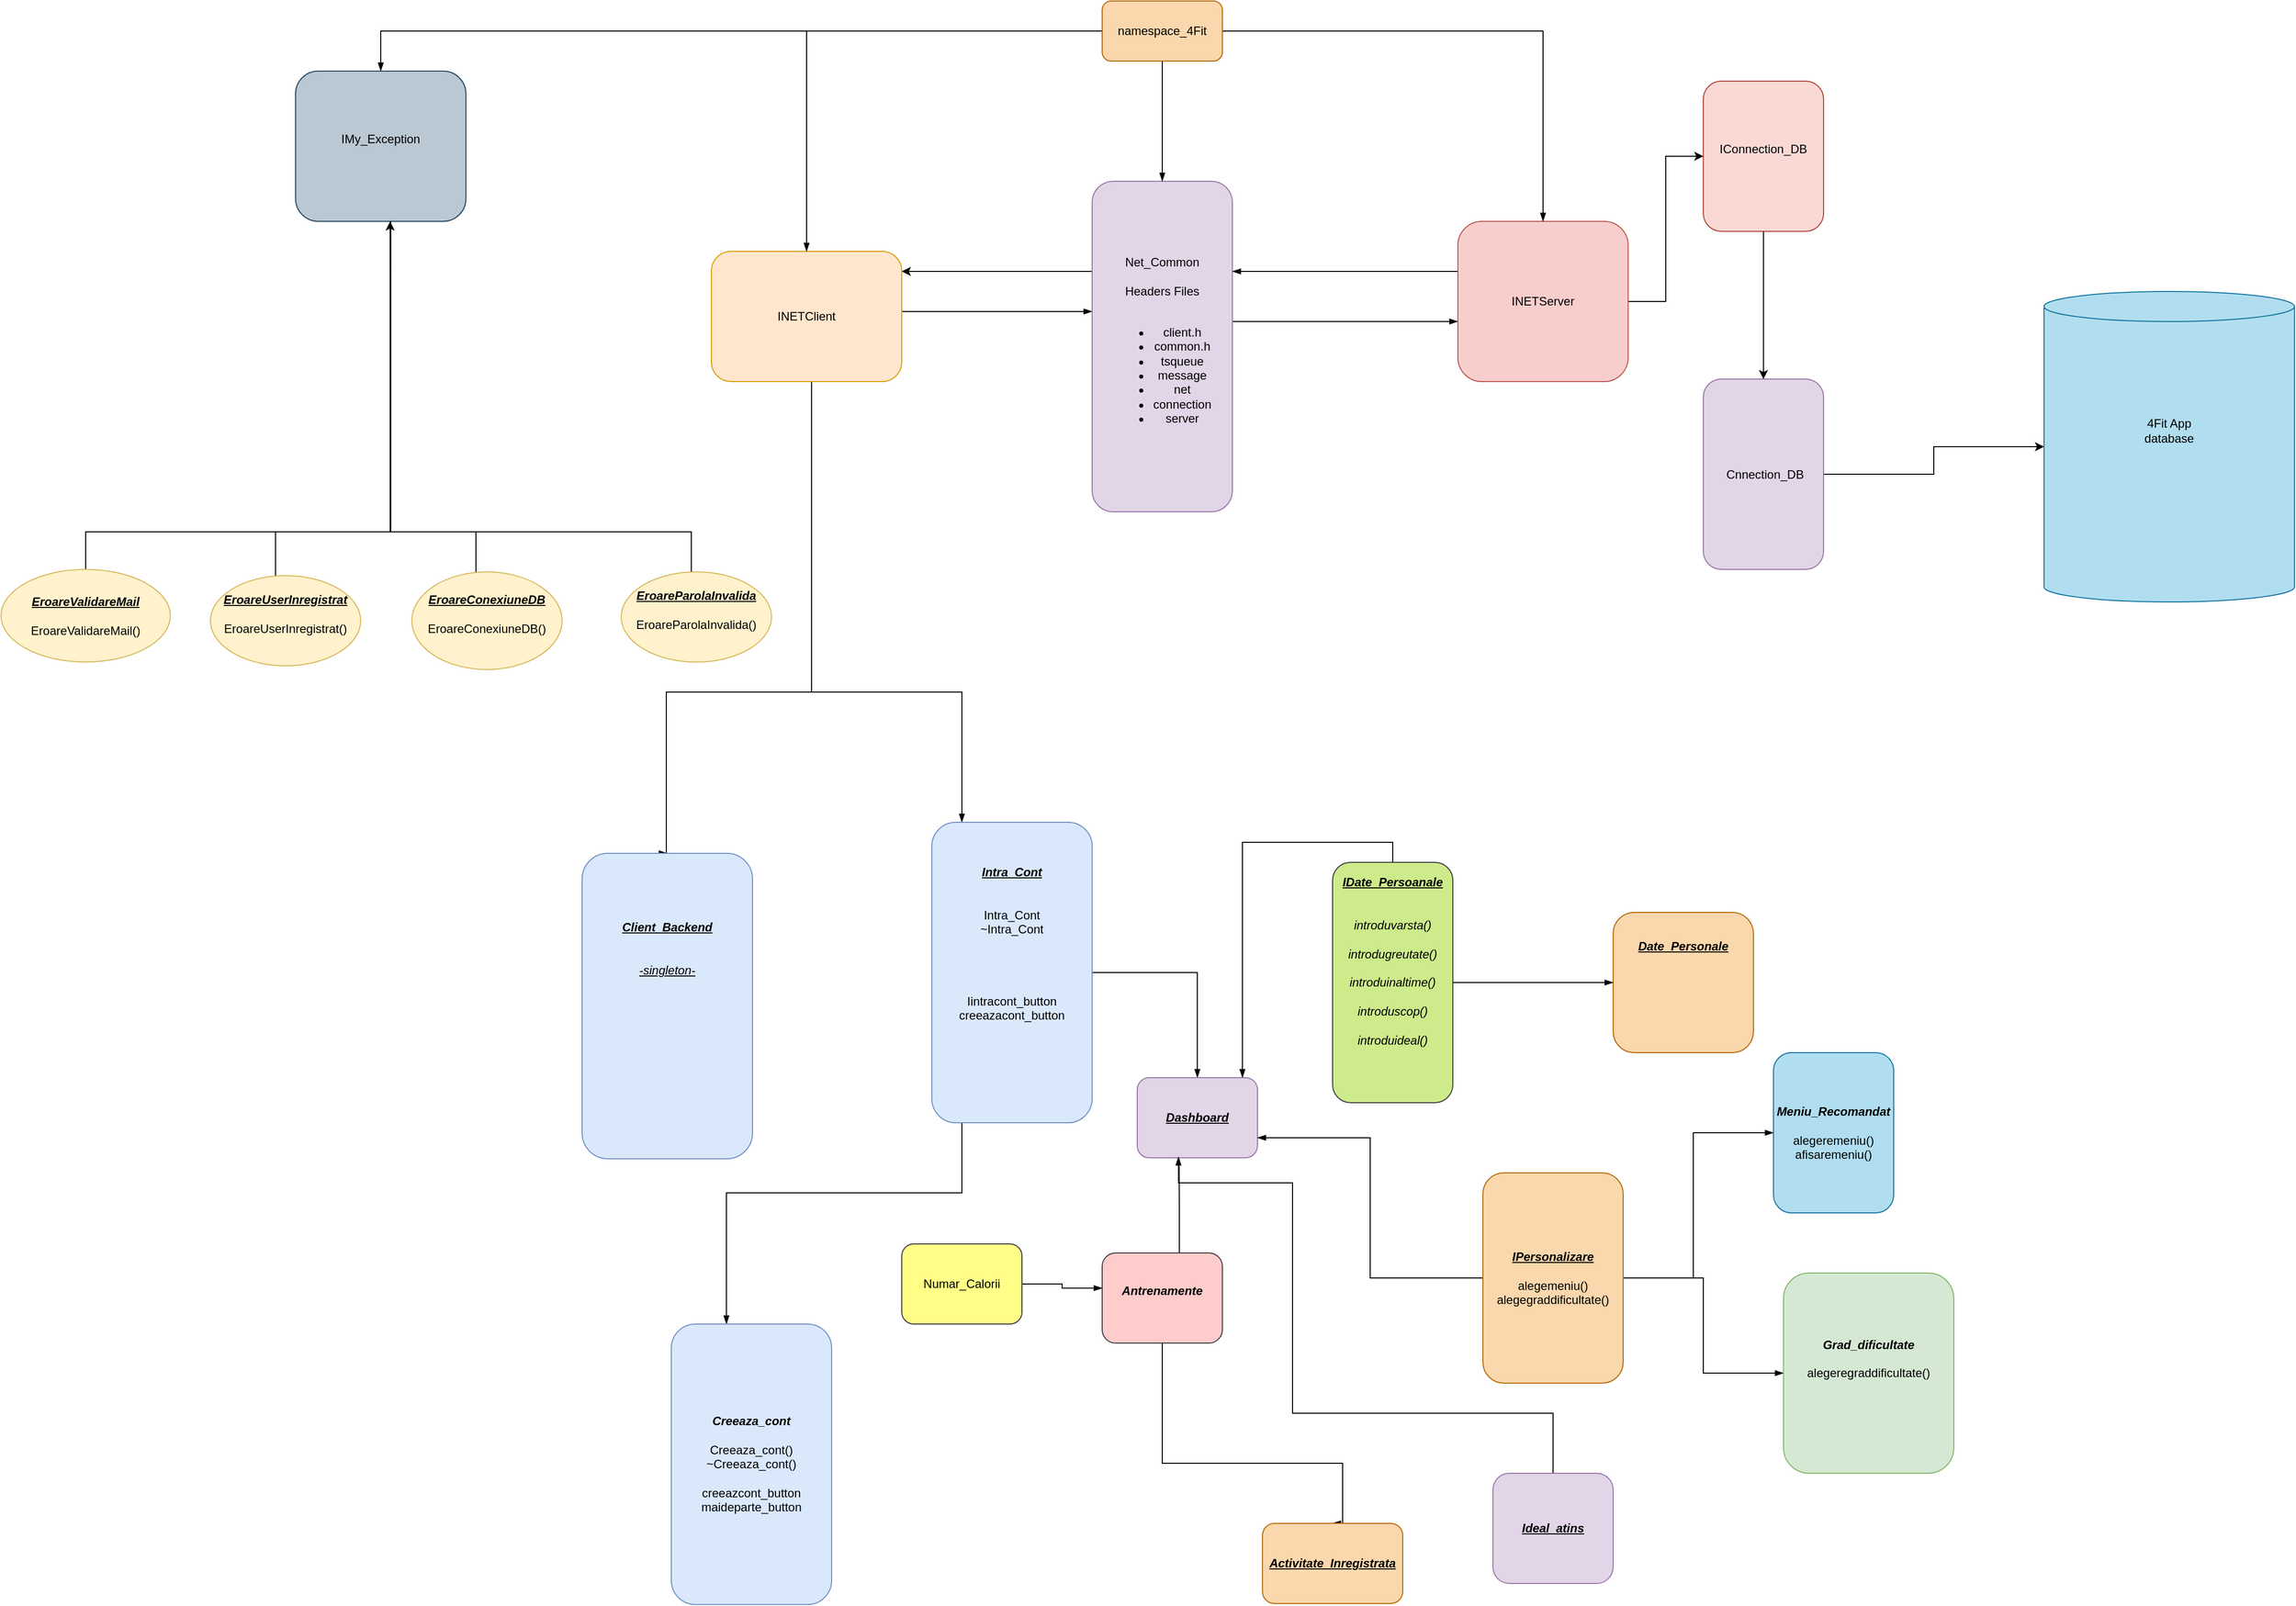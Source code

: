 <mxfile version="12.2.2" type="device" pages="1"><diagram id="OKpAMRqQnTD9CORKMIDx" name="Page-1"><mxGraphModel dx="3197" dy="1347" grid="1" gridSize="10" guides="1" tooltips="1" connect="1" arrows="1" fold="1" page="1" pageScale="1" pageWidth="850" pageHeight="1100" math="0" shadow="0"><root><mxCell id="0"/><mxCell id="1" parent="0"/><mxCell id="a2D4aGiev0IpUOeOihxx-43" style="edgeStyle=orthogonalEdgeStyle;rounded=0;orthogonalLoop=1;jettySize=auto;html=1;entryX=0.5;entryY=0;entryDx=0;entryDy=0;endArrow=blockThin;endFill=1;" parent="1" source="a2D4aGiev0IpUOeOihxx-2" target="a2D4aGiev0IpUOeOihxx-42" edge="1"><mxGeometry relative="1" as="geometry"><Array as="points"><mxPoint x="90" y="730"/><mxPoint x="-55" y="730"/></Array></mxGeometry></mxCell><mxCell id="a2D4aGiev0IpUOeOihxx-74" style="edgeStyle=orthogonalEdgeStyle;rounded=0;orthogonalLoop=1;jettySize=auto;html=1;startArrow=none;startFill=0;endArrow=blockThin;endFill=1;" parent="1" source="a2D4aGiev0IpUOeOihxx-2" target="a2D4aGiev0IpUOeOihxx-3" edge="1"><mxGeometry relative="1" as="geometry"><Array as="points"><mxPoint x="330" y="350"/><mxPoint x="330" y="350"/></Array></mxGeometry></mxCell><mxCell id="a2D4aGiev0IpUOeOihxx-2" value="INETClient" style="rounded=1;whiteSpace=wrap;html=1;fillColor=#ffe6cc;strokeColor=#d79b00;" parent="1" vertex="1"><mxGeometry x="-10" y="290" width="190" height="130" as="geometry"/></mxCell><mxCell id="a2D4aGiev0IpUOeOihxx-6" style="edgeStyle=orthogonalEdgeStyle;rounded=0;orthogonalLoop=1;jettySize=auto;html=1;" parent="1" source="a2D4aGiev0IpUOeOihxx-3" target="a2D4aGiev0IpUOeOihxx-2" edge="1"><mxGeometry relative="1" as="geometry"><Array as="points"><mxPoint x="280" y="310"/><mxPoint x="280" y="310"/></Array></mxGeometry></mxCell><mxCell id="a2D4aGiev0IpUOeOihxx-75" style="edgeStyle=orthogonalEdgeStyle;rounded=0;orthogonalLoop=1;jettySize=auto;html=1;startArrow=none;startFill=0;endArrow=blockThin;endFill=1;" parent="1" source="a2D4aGiev0IpUOeOihxx-3" target="a2D4aGiev0IpUOeOihxx-4" edge="1"><mxGeometry relative="1" as="geometry"><Array as="points"><mxPoint x="680" y="360"/><mxPoint x="680" y="360"/></Array></mxGeometry></mxCell><mxCell id="a2D4aGiev0IpUOeOihxx-3" value="Net_Common&lt;br&gt;&lt;br&gt;Headers Files&lt;br&gt;&lt;br&gt;&lt;ul&gt;&lt;li&gt;client.h&lt;/li&gt;&lt;li&gt;common.h&lt;/li&gt;&lt;li&gt;tsqueue&lt;/li&gt;&lt;li&gt;message&lt;/li&gt;&lt;li&gt;net&lt;/li&gt;&lt;li&gt;connection&lt;/li&gt;&lt;li&gt;server&lt;/li&gt;&lt;/ul&gt;" style="rounded=1;whiteSpace=wrap;html=1;fillColor=#e1d5e7;strokeColor=#9673a6;" parent="1" vertex="1"><mxGeometry x="370" y="220" width="140" height="330" as="geometry"/></mxCell><mxCell id="a2D4aGiev0IpUOeOihxx-14" style="edgeStyle=orthogonalEdgeStyle;rounded=0;orthogonalLoop=1;jettySize=auto;html=1;entryX=0;entryY=0.5;entryDx=0;entryDy=0;" parent="1" source="a2D4aGiev0IpUOeOihxx-4" target="a2D4aGiev0IpUOeOihxx-12" edge="1"><mxGeometry relative="1" as="geometry"/></mxCell><mxCell id="a2D4aGiev0IpUOeOihxx-71" style="edgeStyle=orthogonalEdgeStyle;rounded=0;orthogonalLoop=1;jettySize=auto;html=1;startArrow=none;startFill=0;endArrow=blockThin;endFill=1;" parent="1" source="a2D4aGiev0IpUOeOihxx-4" target="a2D4aGiev0IpUOeOihxx-3" edge="1"><mxGeometry relative="1" as="geometry"><Array as="points"><mxPoint x="650" y="310"/><mxPoint x="650" y="310"/></Array></mxGeometry></mxCell><mxCell id="a2D4aGiev0IpUOeOihxx-4" value="INETServer" style="rounded=1;whiteSpace=wrap;html=1;fillColor=#f8cecc;strokeColor=#b85450;" parent="1" vertex="1"><mxGeometry x="735" y="260" width="170" height="160" as="geometry"/></mxCell><mxCell id="a2D4aGiev0IpUOeOihxx-11" style="edgeStyle=orthogonalEdgeStyle;rounded=0;orthogonalLoop=1;jettySize=auto;html=1;" parent="1" source="a2D4aGiev0IpUOeOihxx-8" target="a2D4aGiev0IpUOeOihxx-10" edge="1"><mxGeometry relative="1" as="geometry"/></mxCell><mxCell id="a2D4aGiev0IpUOeOihxx-8" value="&amp;nbsp;Cnnection_DB&lt;br&gt;" style="rounded=1;whiteSpace=wrap;html=1;fillColor=#e1d5e7;strokeColor=#9673a6;" parent="1" vertex="1"><mxGeometry x="980" y="417.5" width="120" height="190" as="geometry"/></mxCell><mxCell id="a2D4aGiev0IpUOeOihxx-10" value="4Fit App&lt;br&gt;database&lt;br&gt;&lt;br&gt;&lt;br&gt;&lt;br&gt;&lt;br&gt;" style="shape=cylinder3;whiteSpace=wrap;html=1;boundedLbl=1;backgroundOutline=1;size=15;fillColor=#b1ddf0;strokeColor=#10739e;" parent="1" vertex="1"><mxGeometry x="1320" y="330" width="250" height="310" as="geometry"/></mxCell><mxCell id="a2D4aGiev0IpUOeOihxx-15" style="edgeStyle=orthogonalEdgeStyle;rounded=0;orthogonalLoop=1;jettySize=auto;html=1;" parent="1" source="a2D4aGiev0IpUOeOihxx-12" target="a2D4aGiev0IpUOeOihxx-8" edge="1"><mxGeometry relative="1" as="geometry"/></mxCell><mxCell id="a2D4aGiev0IpUOeOihxx-12" value="IConnection_DB&lt;br&gt;&lt;br&gt;" style="rounded=1;whiteSpace=wrap;html=1;fillColor=#fad9d5;strokeColor=#ae4132;" parent="1" vertex="1"><mxGeometry x="980" y="120" width="120" height="150" as="geometry"/></mxCell><mxCell id="a2D4aGiev0IpUOeOihxx-16" value="IMy_Exception&lt;br&gt;&lt;br&gt;" style="rounded=1;whiteSpace=wrap;html=1;fillColor=#bac8d3;strokeColor=#23445d;" parent="1" vertex="1"><mxGeometry x="-425" y="110" width="170" height="150" as="geometry"/></mxCell><mxCell id="a2D4aGiev0IpUOeOihxx-26" style="edgeStyle=orthogonalEdgeStyle;rounded=0;orthogonalLoop=1;jettySize=auto;html=1;entryX=0.555;entryY=1.001;entryDx=0;entryDy=0;entryPerimeter=0;" parent="1" source="a2D4aGiev0IpUOeOihxx-20" target="a2D4aGiev0IpUOeOihxx-16" edge="1"><mxGeometry relative="1" as="geometry"><mxPoint x="-350" y="530" as="targetPoint"/><Array as="points"><mxPoint x="-635" y="570"/><mxPoint x="-331" y="570"/></Array></mxGeometry></mxCell><mxCell id="a2D4aGiev0IpUOeOihxx-20" value="&lt;u&gt;&lt;b&gt;&lt;i&gt;EroareValidareMail&lt;br&gt;&lt;br&gt;&lt;/i&gt;&lt;/b&gt;&lt;/u&gt;EroareValidareMail()&lt;u&gt;&lt;b&gt;&lt;i&gt;&lt;br&gt;&lt;/i&gt;&lt;/b&gt;&lt;/u&gt;" style="ellipse;whiteSpace=wrap;html=1;fillColor=#fff2cc;strokeColor=#d6b656;" parent="1" vertex="1"><mxGeometry x="-719" y="607.5" width="169" height="92.5" as="geometry"/></mxCell><mxCell id="a2D4aGiev0IpUOeOihxx-33" style="edgeStyle=orthogonalEdgeStyle;rounded=0;orthogonalLoop=1;jettySize=auto;html=1;endArrow=none;endFill=0;" parent="1" source="a2D4aGiev0IpUOeOihxx-22" target="a2D4aGiev0IpUOeOihxx-16" edge="1"><mxGeometry relative="1" as="geometry"><Array as="points"><mxPoint x="-445" y="570"/><mxPoint x="-330" y="570"/></Array></mxGeometry></mxCell><mxCell id="a2D4aGiev0IpUOeOihxx-22" value="&lt;b&gt;&lt;i&gt;&lt;u&gt;EroareUserInregistrat&lt;br&gt;&lt;br&gt;&lt;/u&gt;&lt;/i&gt;&lt;/b&gt;EroareUserInregistrat()&lt;b&gt;&lt;i&gt;&lt;u&gt;&lt;br&gt;&lt;br&gt;&lt;/u&gt;&lt;/i&gt;&lt;/b&gt;" style="ellipse;whiteSpace=wrap;html=1;fillColor=#fff2cc;strokeColor=#d6b656;" parent="1" vertex="1"><mxGeometry x="-510" y="613.75" width="150" height="90" as="geometry"/></mxCell><mxCell id="a2D4aGiev0IpUOeOihxx-34" style="edgeStyle=orthogonalEdgeStyle;rounded=0;orthogonalLoop=1;jettySize=auto;html=1;entryX=0.557;entryY=1.023;entryDx=0;entryDy=0;entryPerimeter=0;endArrow=none;endFill=0;" parent="1" source="a2D4aGiev0IpUOeOihxx-24" target="a2D4aGiev0IpUOeOihxx-16" edge="1"><mxGeometry relative="1" as="geometry"><Array as="points"><mxPoint x="-245" y="570"/><mxPoint x="-330" y="570"/></Array></mxGeometry></mxCell><mxCell id="a2D4aGiev0IpUOeOihxx-24" value="&lt;b&gt;&lt;i&gt;&lt;u&gt;EroareConexiuneDB&lt;br&gt;&lt;br&gt;&lt;/u&gt;&lt;/i&gt;&lt;/b&gt;EroareConexiuneDB()&lt;br&gt;&lt;b&gt;&lt;i&gt;&lt;u&gt;&lt;br&gt;&lt;/u&gt;&lt;/i&gt;&lt;/b&gt;" style="ellipse;whiteSpace=wrap;html=1;fillColor=#fff2cc;strokeColor=#d6b656;" parent="1" vertex="1"><mxGeometry x="-309" y="610" width="150" height="97.5" as="geometry"/></mxCell><mxCell id="a2D4aGiev0IpUOeOihxx-35" style="edgeStyle=orthogonalEdgeStyle;rounded=0;orthogonalLoop=1;jettySize=auto;html=1;entryX=0.559;entryY=1;entryDx=0;entryDy=0;entryPerimeter=0;endArrow=none;endFill=0;" parent="1" source="a2D4aGiev0IpUOeOihxx-25" target="a2D4aGiev0IpUOeOihxx-16" edge="1"><mxGeometry relative="1" as="geometry"><Array as="points"><mxPoint x="-30" y="570"/><mxPoint x="-330" y="570"/></Array></mxGeometry></mxCell><mxCell id="a2D4aGiev0IpUOeOihxx-25" value="&lt;b&gt;&lt;i&gt;&lt;u&gt;EroareParolaInvalida&lt;br&gt;&lt;br&gt;&lt;/u&gt;&lt;/i&gt;&lt;/b&gt;EroareParolaInvalida()&lt;b&gt;&lt;i&gt;&lt;u&gt;&lt;br&gt;&lt;br&gt;&lt;/u&gt;&lt;/i&gt;&lt;/b&gt;" style="ellipse;whiteSpace=wrap;html=1;fillColor=#fff2cc;strokeColor=#d6b656;" parent="1" vertex="1"><mxGeometry x="-100" y="610" width="150" height="90" as="geometry"/></mxCell><mxCell id="a2D4aGiev0IpUOeOihxx-38" style="edgeStyle=orthogonalEdgeStyle;rounded=0;orthogonalLoop=1;jettySize=auto;html=1;endArrow=blockThin;endFill=1;" parent="1" source="a2D4aGiev0IpUOeOihxx-36" target="a2D4aGiev0IpUOeOihxx-3" edge="1"><mxGeometry relative="1" as="geometry"/></mxCell><mxCell id="a2D4aGiev0IpUOeOihxx-39" style="edgeStyle=orthogonalEdgeStyle;rounded=0;orthogonalLoop=1;jettySize=auto;html=1;endArrow=blockThin;endFill=1;" parent="1" source="a2D4aGiev0IpUOeOihxx-36" target="a2D4aGiev0IpUOeOihxx-4" edge="1"><mxGeometry relative="1" as="geometry"/></mxCell><mxCell id="a2D4aGiev0IpUOeOihxx-40" style="edgeStyle=orthogonalEdgeStyle;rounded=0;orthogonalLoop=1;jettySize=auto;html=1;endArrow=blockThin;endFill=1;" parent="1" source="a2D4aGiev0IpUOeOihxx-36" target="a2D4aGiev0IpUOeOihxx-2" edge="1"><mxGeometry relative="1" as="geometry"/></mxCell><mxCell id="a2D4aGiev0IpUOeOihxx-41" style="edgeStyle=orthogonalEdgeStyle;rounded=0;orthogonalLoop=1;jettySize=auto;html=1;endArrow=blockThin;endFill=1;" parent="1" source="a2D4aGiev0IpUOeOihxx-36" target="a2D4aGiev0IpUOeOihxx-16" edge="1"><mxGeometry relative="1" as="geometry"/></mxCell><mxCell id="a2D4aGiev0IpUOeOihxx-36" value="namespace_4Fit" style="rounded=1;whiteSpace=wrap;html=1;fillColor=#fad7ac;strokeColor=#b46504;" parent="1" vertex="1"><mxGeometry x="380" y="40" width="120" height="60" as="geometry"/></mxCell><mxCell id="a2D4aGiev0IpUOeOihxx-42" value="&lt;i&gt;&lt;u&gt;&lt;b&gt;Client_Backend&lt;/b&gt;&lt;br&gt;&lt;br&gt;&lt;br&gt;-singleton-&lt;br&gt;&lt;br&gt;&lt;br&gt;&lt;br&gt;&lt;br&gt;&lt;br&gt;&lt;br&gt;&lt;br&gt;&lt;br&gt;&lt;/u&gt;&lt;/i&gt;" style="rounded=1;whiteSpace=wrap;html=1;fillColor=#dae8fc;strokeColor=#6c8ebf;" parent="1" vertex="1"><mxGeometry x="-139" y="891" width="170" height="305" as="geometry"/></mxCell><mxCell id="a2D4aGiev0IpUOeOihxx-49" style="edgeStyle=orthogonalEdgeStyle;rounded=0;orthogonalLoop=1;jettySize=auto;html=1;startArrow=none;startFill=0;endArrow=blockThin;endFill=1;" parent="1" source="a2D4aGiev0IpUOeOihxx-44" target="a2D4aGiev0IpUOeOihxx-46" edge="1"><mxGeometry relative="1" as="geometry"><Array as="points"><mxPoint x="240" y="1230"/><mxPoint x="5" y="1230"/></Array></mxGeometry></mxCell><mxCell id="a2D4aGiev0IpUOeOihxx-51" style="edgeStyle=orthogonalEdgeStyle;rounded=0;orthogonalLoop=1;jettySize=auto;html=1;entryX=0.5;entryY=0;entryDx=0;entryDy=0;startArrow=none;startFill=0;endArrow=blockThin;endFill=1;" parent="1" source="a2D4aGiev0IpUOeOihxx-44" target="a2D4aGiev0IpUOeOihxx-50" edge="1"><mxGeometry relative="1" as="geometry"/></mxCell><mxCell id="a2D4aGiev0IpUOeOihxx-76" style="edgeStyle=orthogonalEdgeStyle;rounded=0;orthogonalLoop=1;jettySize=auto;html=1;startArrow=blockThin;startFill=1;endArrow=none;endFill=0;" parent="1" source="a2D4aGiev0IpUOeOihxx-44" edge="1"><mxGeometry relative="1" as="geometry"><mxPoint x="90" y="720.0" as="targetPoint"/><Array as="points"><mxPoint x="240" y="730"/><mxPoint x="90" y="730"/></Array></mxGeometry></mxCell><mxCell id="a2D4aGiev0IpUOeOihxx-44" value="&lt;b&gt;&lt;i&gt;&lt;u&gt;Intra_Cont&lt;br&gt;&lt;br&gt;&lt;br&gt;&lt;/u&gt;&lt;/i&gt;&lt;/b&gt;Intra_Cont&lt;br&gt;~Intra_Cont&lt;br&gt;&lt;br&gt;&lt;br&gt;&lt;br&gt;&lt;br&gt;Iintracont_button&lt;br&gt;creeazacont_button&lt;br&gt;&lt;br&gt;&lt;br&gt;&lt;br&gt;&lt;br&gt;" style="rounded=1;whiteSpace=wrap;html=1;fillColor=#dae8fc;strokeColor=#6c8ebf;" parent="1" vertex="1"><mxGeometry x="210" y="860" width="160" height="300" as="geometry"/></mxCell><mxCell id="a2D4aGiev0IpUOeOihxx-46" value="&lt;b style=&quot;font-style: italic&quot;&gt;Creeaza_cont&lt;/b&gt;&lt;br&gt;&lt;br&gt;Creeaza_cont()&lt;br&gt;~Creeaza_cont()&lt;br&gt;&lt;br&gt;creeazcont_button&lt;br&gt;maideparte_button&lt;br&gt;" style="rounded=1;whiteSpace=wrap;html=1;fillColor=#dae8fc;strokeColor=#6c8ebf;" parent="1" vertex="1"><mxGeometry x="-50" y="1361" width="160" height="280" as="geometry"/></mxCell><mxCell id="a2D4aGiev0IpUOeOihxx-50" value="&lt;b&gt;&lt;i&gt;&lt;u&gt;Dashboard&lt;/u&gt;&lt;/i&gt;&lt;/b&gt;" style="rounded=1;whiteSpace=wrap;html=1;fillColor=#e1d5e7;strokeColor=#9673a6;" parent="1" vertex="1"><mxGeometry x="415" y="1115" width="120" height="80" as="geometry"/></mxCell><mxCell id="a2D4aGiev0IpUOeOihxx-52" value="&lt;b&gt;&lt;i&gt;&lt;u&gt;Date_Personale&lt;br&gt;&lt;br&gt;&lt;br&gt;&lt;br&gt;&lt;br&gt;&lt;br&gt;&lt;/u&gt;&lt;/i&gt;&lt;/b&gt;" style="rounded=1;whiteSpace=wrap;html=1;fillColor=#fad7ac;strokeColor=#b46504;" parent="1" vertex="1"><mxGeometry x="890" y="950" width="140" height="140" as="geometry"/></mxCell><mxCell id="a2D4aGiev0IpUOeOihxx-55" style="edgeStyle=orthogonalEdgeStyle;rounded=0;orthogonalLoop=1;jettySize=auto;html=1;entryX=1;entryY=0.75;entryDx=0;entryDy=0;startArrow=none;startFill=0;endArrow=blockThin;endFill=1;" parent="1" source="a2D4aGiev0IpUOeOihxx-54" target="a2D4aGiev0IpUOeOihxx-50" edge="1"><mxGeometry relative="1" as="geometry"/></mxCell><mxCell id="a2D4aGiev0IpUOeOihxx-64" style="edgeStyle=orthogonalEdgeStyle;rounded=0;orthogonalLoop=1;jettySize=auto;html=1;entryX=0;entryY=0.5;entryDx=0;entryDy=0;startArrow=none;startFill=0;endArrow=blockThin;endFill=1;" parent="1" source="a2D4aGiev0IpUOeOihxx-54" target="a2D4aGiev0IpUOeOihxx-60" edge="1"><mxGeometry relative="1" as="geometry"><Array as="points"><mxPoint x="970" y="1315"/><mxPoint x="970" y="1170"/></Array></mxGeometry></mxCell><mxCell id="a2D4aGiev0IpUOeOihxx-65" style="edgeStyle=orthogonalEdgeStyle;rounded=0;orthogonalLoop=1;jettySize=auto;html=1;startArrow=none;startFill=0;endArrow=blockThin;endFill=1;" parent="1" source="a2D4aGiev0IpUOeOihxx-54" target="a2D4aGiev0IpUOeOihxx-62" edge="1"><mxGeometry relative="1" as="geometry"/></mxCell><mxCell id="a2D4aGiev0IpUOeOihxx-54" value="&lt;b style=&quot;font-style: italic&quot;&gt;&lt;u&gt;IPersonalizare&lt;/u&gt;&lt;/b&gt;&lt;br&gt;&lt;br&gt;alegemeniu()&lt;br&gt;alegegraddificultate()" style="rounded=1;whiteSpace=wrap;html=1;fillColor=#fad7ac;strokeColor=#b46504;" parent="1" vertex="1"><mxGeometry x="760" y="1210" width="140" height="210" as="geometry"/></mxCell><mxCell id="a2D4aGiev0IpUOeOihxx-57" style="edgeStyle=orthogonalEdgeStyle;rounded=0;orthogonalLoop=1;jettySize=auto;html=1;entryX=0.348;entryY=1.012;entryDx=0;entryDy=0;entryPerimeter=0;startArrow=none;startFill=0;endArrow=none;endFill=0;" parent="1" source="a2D4aGiev0IpUOeOihxx-56" target="a2D4aGiev0IpUOeOihxx-50" edge="1"><mxGeometry relative="1" as="geometry"><Array as="points"><mxPoint x="457" y="1240"/><mxPoint x="457" y="1240"/></Array></mxGeometry></mxCell><mxCell id="a2D4aGiev0IpUOeOihxx-59" style="edgeStyle=orthogonalEdgeStyle;rounded=0;orthogonalLoop=1;jettySize=auto;html=1;entryX=0.5;entryY=0;entryDx=0;entryDy=0;startArrow=none;startFill=0;endArrow=blockThin;endFill=1;" parent="1" source="a2D4aGiev0IpUOeOihxx-56" target="a2D4aGiev0IpUOeOihxx-58" edge="1"><mxGeometry relative="1" as="geometry"><Array as="points"><mxPoint x="620" y="1500"/></Array></mxGeometry></mxCell><mxCell id="a2D4aGiev0IpUOeOihxx-56" value="&lt;b style=&quot;font-style: italic&quot;&gt;Antrenamente&lt;/b&gt;&lt;br&gt;&lt;br&gt;" style="rounded=1;whiteSpace=wrap;html=1;fillColor=#ffcccc;strokeColor=#36393d;" parent="1" vertex="1"><mxGeometry x="380" y="1290" width="120" height="90" as="geometry"/></mxCell><mxCell id="a2D4aGiev0IpUOeOihxx-58" value="&lt;b&gt;&lt;i&gt;&lt;u&gt;Activitate_Inregistrata&lt;/u&gt;&lt;/i&gt;&lt;/b&gt;" style="rounded=1;whiteSpace=wrap;html=1;fillColor=#fad7ac;strokeColor=#b46504;" parent="1" vertex="1"><mxGeometry x="540" y="1560" width="140" height="80" as="geometry"/></mxCell><mxCell id="a2D4aGiev0IpUOeOihxx-60" value="&lt;b style=&quot;font-style: italic&quot;&gt;Meniu_Recomandat&lt;/b&gt;&lt;br&gt;&lt;br&gt;alegeremeniu()&lt;br&gt;afisaremeniu()" style="rounded=1;whiteSpace=wrap;html=1;fillColor=#b1ddf0;strokeColor=#10739e;" parent="1" vertex="1"><mxGeometry x="1050" y="1090" width="120" height="160" as="geometry"/></mxCell><mxCell id="a2D4aGiev0IpUOeOihxx-62" value="&lt;b style=&quot;font-style: italic&quot;&gt;Grad_dificultate&lt;/b&gt;&lt;br&gt;&lt;br&gt;alegeregraddificultate()&lt;br&gt;&lt;br&gt;&lt;br&gt;" style="rounded=1;whiteSpace=wrap;html=1;fillColor=#d5e8d4;strokeColor=#82b366;" parent="1" vertex="1"><mxGeometry x="1060" y="1310" width="170" height="200" as="geometry"/></mxCell><mxCell id="a2D4aGiev0IpUOeOihxx-67" style="edgeStyle=orthogonalEdgeStyle;rounded=0;orthogonalLoop=1;jettySize=auto;html=1;entryX=0.001;entryY=0.39;entryDx=0;entryDy=0;entryPerimeter=0;startArrow=none;startFill=0;endArrow=blockThin;endFill=1;" parent="1" source="a2D4aGiev0IpUOeOihxx-66" target="a2D4aGiev0IpUOeOihxx-56" edge="1"><mxGeometry relative="1" as="geometry"/></mxCell><mxCell id="a2D4aGiev0IpUOeOihxx-66" value="Numar_Calorii" style="rounded=1;whiteSpace=wrap;html=1;fillColor=#ffff88;strokeColor=#36393d;" parent="1" vertex="1"><mxGeometry x="180" y="1281" width="120" height="80" as="geometry"/></mxCell><mxCell id="a2D4aGiev0IpUOeOihxx-70" style="edgeStyle=orthogonalEdgeStyle;rounded=0;orthogonalLoop=1;jettySize=auto;html=1;entryX=0.343;entryY=0.989;entryDx=0;entryDy=0;entryPerimeter=0;startArrow=none;startFill=0;endArrow=blockThin;endFill=1;" parent="1" source="a2D4aGiev0IpUOeOihxx-68" target="a2D4aGiev0IpUOeOihxx-50" edge="1"><mxGeometry relative="1" as="geometry"><Array as="points"><mxPoint x="830" y="1450"/><mxPoint x="570" y="1450"/><mxPoint x="570" y="1220"/><mxPoint x="456" y="1220"/></Array></mxGeometry></mxCell><mxCell id="a2D4aGiev0IpUOeOihxx-68" value="&lt;b&gt;&lt;i&gt;&lt;u&gt;Ideal_atins&lt;/u&gt;&lt;/i&gt;&lt;/b&gt;" style="rounded=1;whiteSpace=wrap;html=1;fillColor=#e1d5e7;strokeColor=#9673a6;" parent="1" vertex="1"><mxGeometry x="770" y="1510" width="120" height="110" as="geometry"/></mxCell><mxCell id="a2D4aGiev0IpUOeOihxx-78" style="edgeStyle=orthogonalEdgeStyle;rounded=0;orthogonalLoop=1;jettySize=auto;html=1;startArrow=none;startFill=0;endArrow=blockThin;endFill=1;" parent="1" source="a2D4aGiev0IpUOeOihxx-77" target="a2D4aGiev0IpUOeOihxx-50" edge="1"><mxGeometry relative="1" as="geometry"><mxPoint x="610" y="1110" as="targetPoint"/><Array as="points"><mxPoint x="520" y="880"/></Array></mxGeometry></mxCell><mxCell id="a2D4aGiev0IpUOeOihxx-79" style="edgeStyle=orthogonalEdgeStyle;rounded=0;orthogonalLoop=1;jettySize=auto;html=1;startArrow=none;startFill=0;endArrow=blockThin;endFill=1;" parent="1" source="a2D4aGiev0IpUOeOihxx-77" target="a2D4aGiev0IpUOeOihxx-52" edge="1"><mxGeometry relative="1" as="geometry"/></mxCell><mxCell id="a2D4aGiev0IpUOeOihxx-77" value="&lt;i&gt;&lt;u style=&quot;font-weight: bold&quot;&gt;IDate_Persoanale&lt;/u&gt;&lt;br&gt;&lt;br&gt;&lt;br&gt;introduvarsta()&lt;br&gt;&lt;br&gt;introdugreutate()&lt;br&gt;&lt;br&gt;introduinaltime()&lt;br&gt;&lt;br&gt;introduscop()&lt;br&gt;&lt;br&gt;introduideal()&lt;br&gt;&lt;br&gt;&lt;br&gt;&lt;br&gt;&lt;/i&gt;" style="rounded=1;whiteSpace=wrap;html=1;fillColor=#cdeb8b;strokeColor=#36393d;" parent="1" vertex="1"><mxGeometry x="610" y="900" width="120" height="240" as="geometry"/></mxCell></root></mxGraphModel></diagram></mxfile>